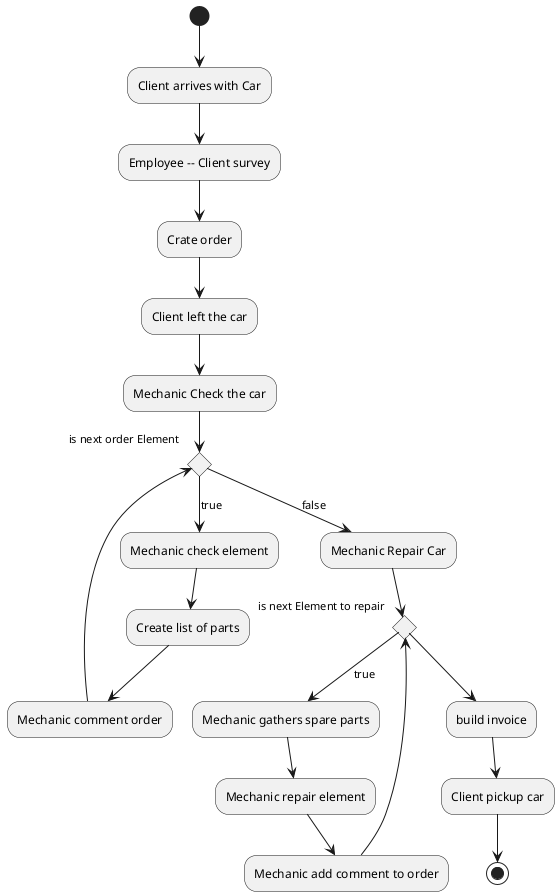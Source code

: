 @startuml

(*) --> "Client arrives with Car" 
--> "Employee -- Client survey"
--> "Crate order"
--> "Client left the car"
--> "Mechanic Check the car" 
if "is next order Element" as if_1 then 
    --> [true] "Mechanic check element"
    --> "Create list of parts"
    --> "Mechanic comment order"
    --> if_1
else
--> [false] "Mechanic Repair Car" 
if "is next Element to repair" as if_2 then 
    --> [true] "Mechanic gathers spare parts"
    --> "Mechanic repair element"
    --> "Mechanic add comment to order"
    --> if_2
else
    --> "build invoice"
    --> "Client pickup car"
    -->(*)



@enduml